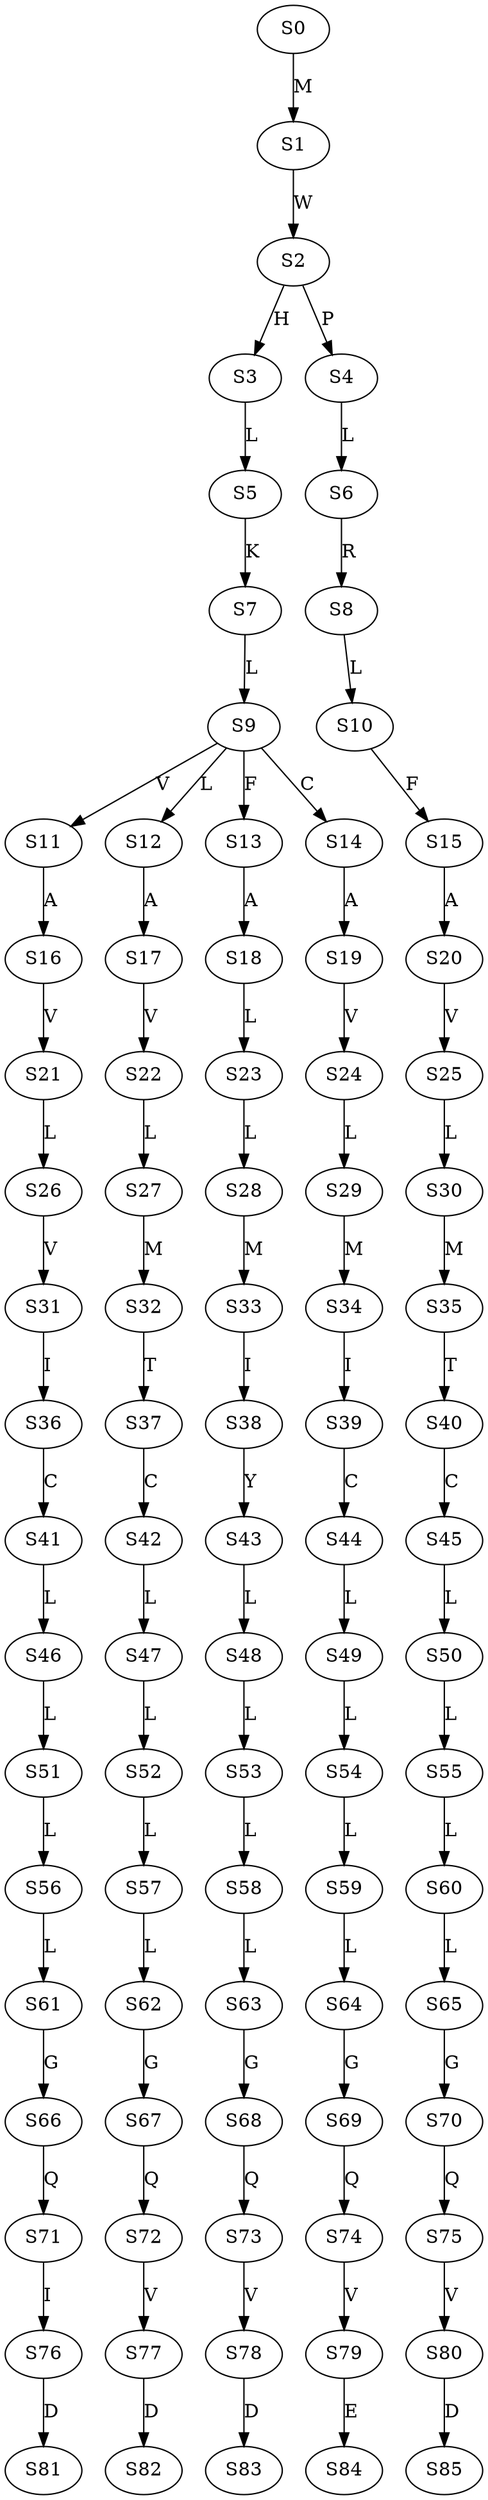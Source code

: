 strict digraph  {
	S0 -> S1 [ label = M ];
	S1 -> S2 [ label = W ];
	S2 -> S3 [ label = H ];
	S2 -> S4 [ label = P ];
	S3 -> S5 [ label = L ];
	S4 -> S6 [ label = L ];
	S5 -> S7 [ label = K ];
	S6 -> S8 [ label = R ];
	S7 -> S9 [ label = L ];
	S8 -> S10 [ label = L ];
	S9 -> S11 [ label = V ];
	S9 -> S12 [ label = L ];
	S9 -> S13 [ label = F ];
	S9 -> S14 [ label = C ];
	S10 -> S15 [ label = F ];
	S11 -> S16 [ label = A ];
	S12 -> S17 [ label = A ];
	S13 -> S18 [ label = A ];
	S14 -> S19 [ label = A ];
	S15 -> S20 [ label = A ];
	S16 -> S21 [ label = V ];
	S17 -> S22 [ label = V ];
	S18 -> S23 [ label = L ];
	S19 -> S24 [ label = V ];
	S20 -> S25 [ label = V ];
	S21 -> S26 [ label = L ];
	S22 -> S27 [ label = L ];
	S23 -> S28 [ label = L ];
	S24 -> S29 [ label = L ];
	S25 -> S30 [ label = L ];
	S26 -> S31 [ label = V ];
	S27 -> S32 [ label = M ];
	S28 -> S33 [ label = M ];
	S29 -> S34 [ label = M ];
	S30 -> S35 [ label = M ];
	S31 -> S36 [ label = I ];
	S32 -> S37 [ label = T ];
	S33 -> S38 [ label = I ];
	S34 -> S39 [ label = I ];
	S35 -> S40 [ label = T ];
	S36 -> S41 [ label = C ];
	S37 -> S42 [ label = C ];
	S38 -> S43 [ label = Y ];
	S39 -> S44 [ label = C ];
	S40 -> S45 [ label = C ];
	S41 -> S46 [ label = L ];
	S42 -> S47 [ label = L ];
	S43 -> S48 [ label = L ];
	S44 -> S49 [ label = L ];
	S45 -> S50 [ label = L ];
	S46 -> S51 [ label = L ];
	S47 -> S52 [ label = L ];
	S48 -> S53 [ label = L ];
	S49 -> S54 [ label = L ];
	S50 -> S55 [ label = L ];
	S51 -> S56 [ label = L ];
	S52 -> S57 [ label = L ];
	S53 -> S58 [ label = L ];
	S54 -> S59 [ label = L ];
	S55 -> S60 [ label = L ];
	S56 -> S61 [ label = L ];
	S57 -> S62 [ label = L ];
	S58 -> S63 [ label = L ];
	S59 -> S64 [ label = L ];
	S60 -> S65 [ label = L ];
	S61 -> S66 [ label = G ];
	S62 -> S67 [ label = G ];
	S63 -> S68 [ label = G ];
	S64 -> S69 [ label = G ];
	S65 -> S70 [ label = G ];
	S66 -> S71 [ label = Q ];
	S67 -> S72 [ label = Q ];
	S68 -> S73 [ label = Q ];
	S69 -> S74 [ label = Q ];
	S70 -> S75 [ label = Q ];
	S71 -> S76 [ label = I ];
	S72 -> S77 [ label = V ];
	S73 -> S78 [ label = V ];
	S74 -> S79 [ label = V ];
	S75 -> S80 [ label = V ];
	S76 -> S81 [ label = D ];
	S77 -> S82 [ label = D ];
	S78 -> S83 [ label = D ];
	S79 -> S84 [ label = E ];
	S80 -> S85 [ label = D ];
}
